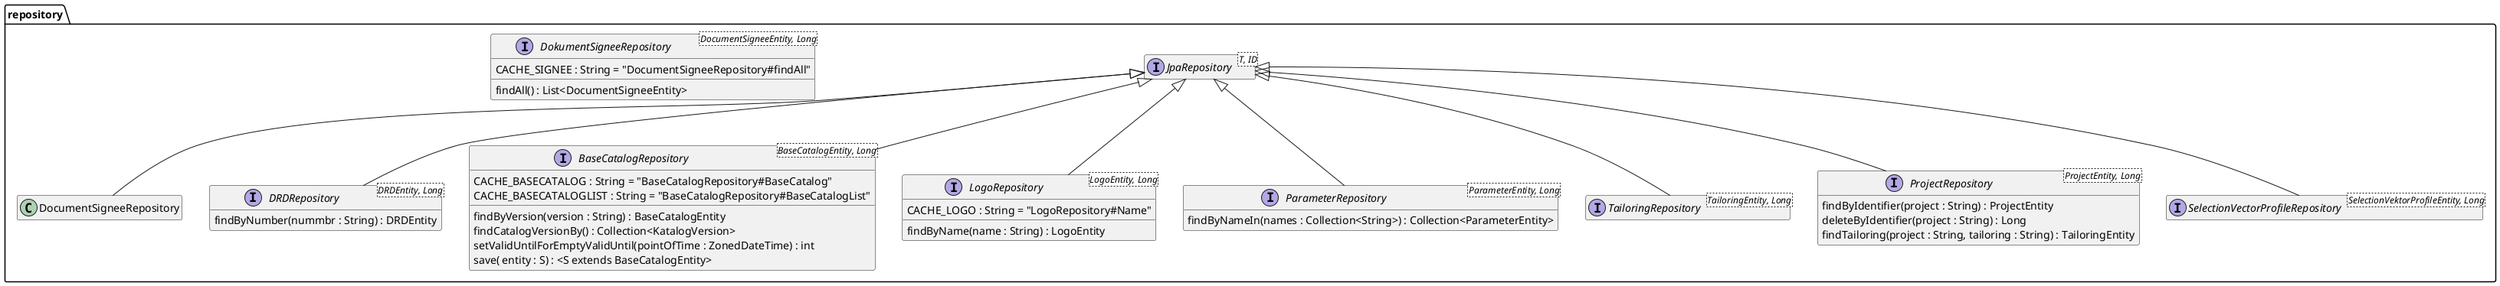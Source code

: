 @startuml Ebene3.png
hide empty members

package repository {
    interface JpaRepository<T, ID>

    interface DokumentSigneeRepository<DocumentSigneeEntity, Long> {
        CACHE_SIGNEE : String = "DocumentSigneeRepository#findAll"
        findAll() : List<DocumentSigneeEntity>
    }
    JpaRepository <|-- DocumentSigneeRepository

    interface DRDRepository<DRDEntity, Long> {
        findByNumber(nummbr : String) : DRDEntity
    }
    JpaRepository <|-- DRDRepository

    interface BaseCatalogRepository<BaseCatalogEntity, Long> {
        CACHE_BASECATALOG : String = "BaseCatalogRepository#BaseCatalog"
        CACHE_BASECATALOGLIST : String = "BaseCatalogRepository#BaseCatalogList"
        findByVersion(version : String) : BaseCatalogEntity
        findCatalogVersionBy() : Collection<KatalogVersion>
        setValidUntilForEmptyValidUntil(pointOfTime : ZonedDateTime) : int
        save( entity : S) : <S extends BaseCatalogEntity>
    }
    JpaRepository <|-- BaseCatalogRepository

    interface LogoRepository<LogoEntity, Long> {
        CACHE_LOGO : String = "LogoRepository#Name"
        findByName(name : String) : LogoEntity
    }
    JpaRepository <|-- LogoRepository

    interface ParameterRepository<ParameterEntity, Long> {
        findByNameIn(names : Collection<String>) : Collection<ParameterEntity>
    }
    JpaRepository <|-- ParameterRepository

    interface TailoringRepository<TailoringEntity, Long> {
    }
    JpaRepository <|-- TailoringRepository

    interface ProjectRepository<ProjectEntity, Long> {
        findByIdentifier(project : String) : ProjectEntity
        deleteByIdentifier(project : String) : Long
        findTailoring(project : String, tailoring : String) : TailoringEntity
    }
    JpaRepository <|-- ProjectRepository

    interface SelectionVectorProfileRepository<SelectionVektorProfileEntity, Long> {
    }
    JpaRepository <|-- SelectionVectorProfileRepository

}
@enduml